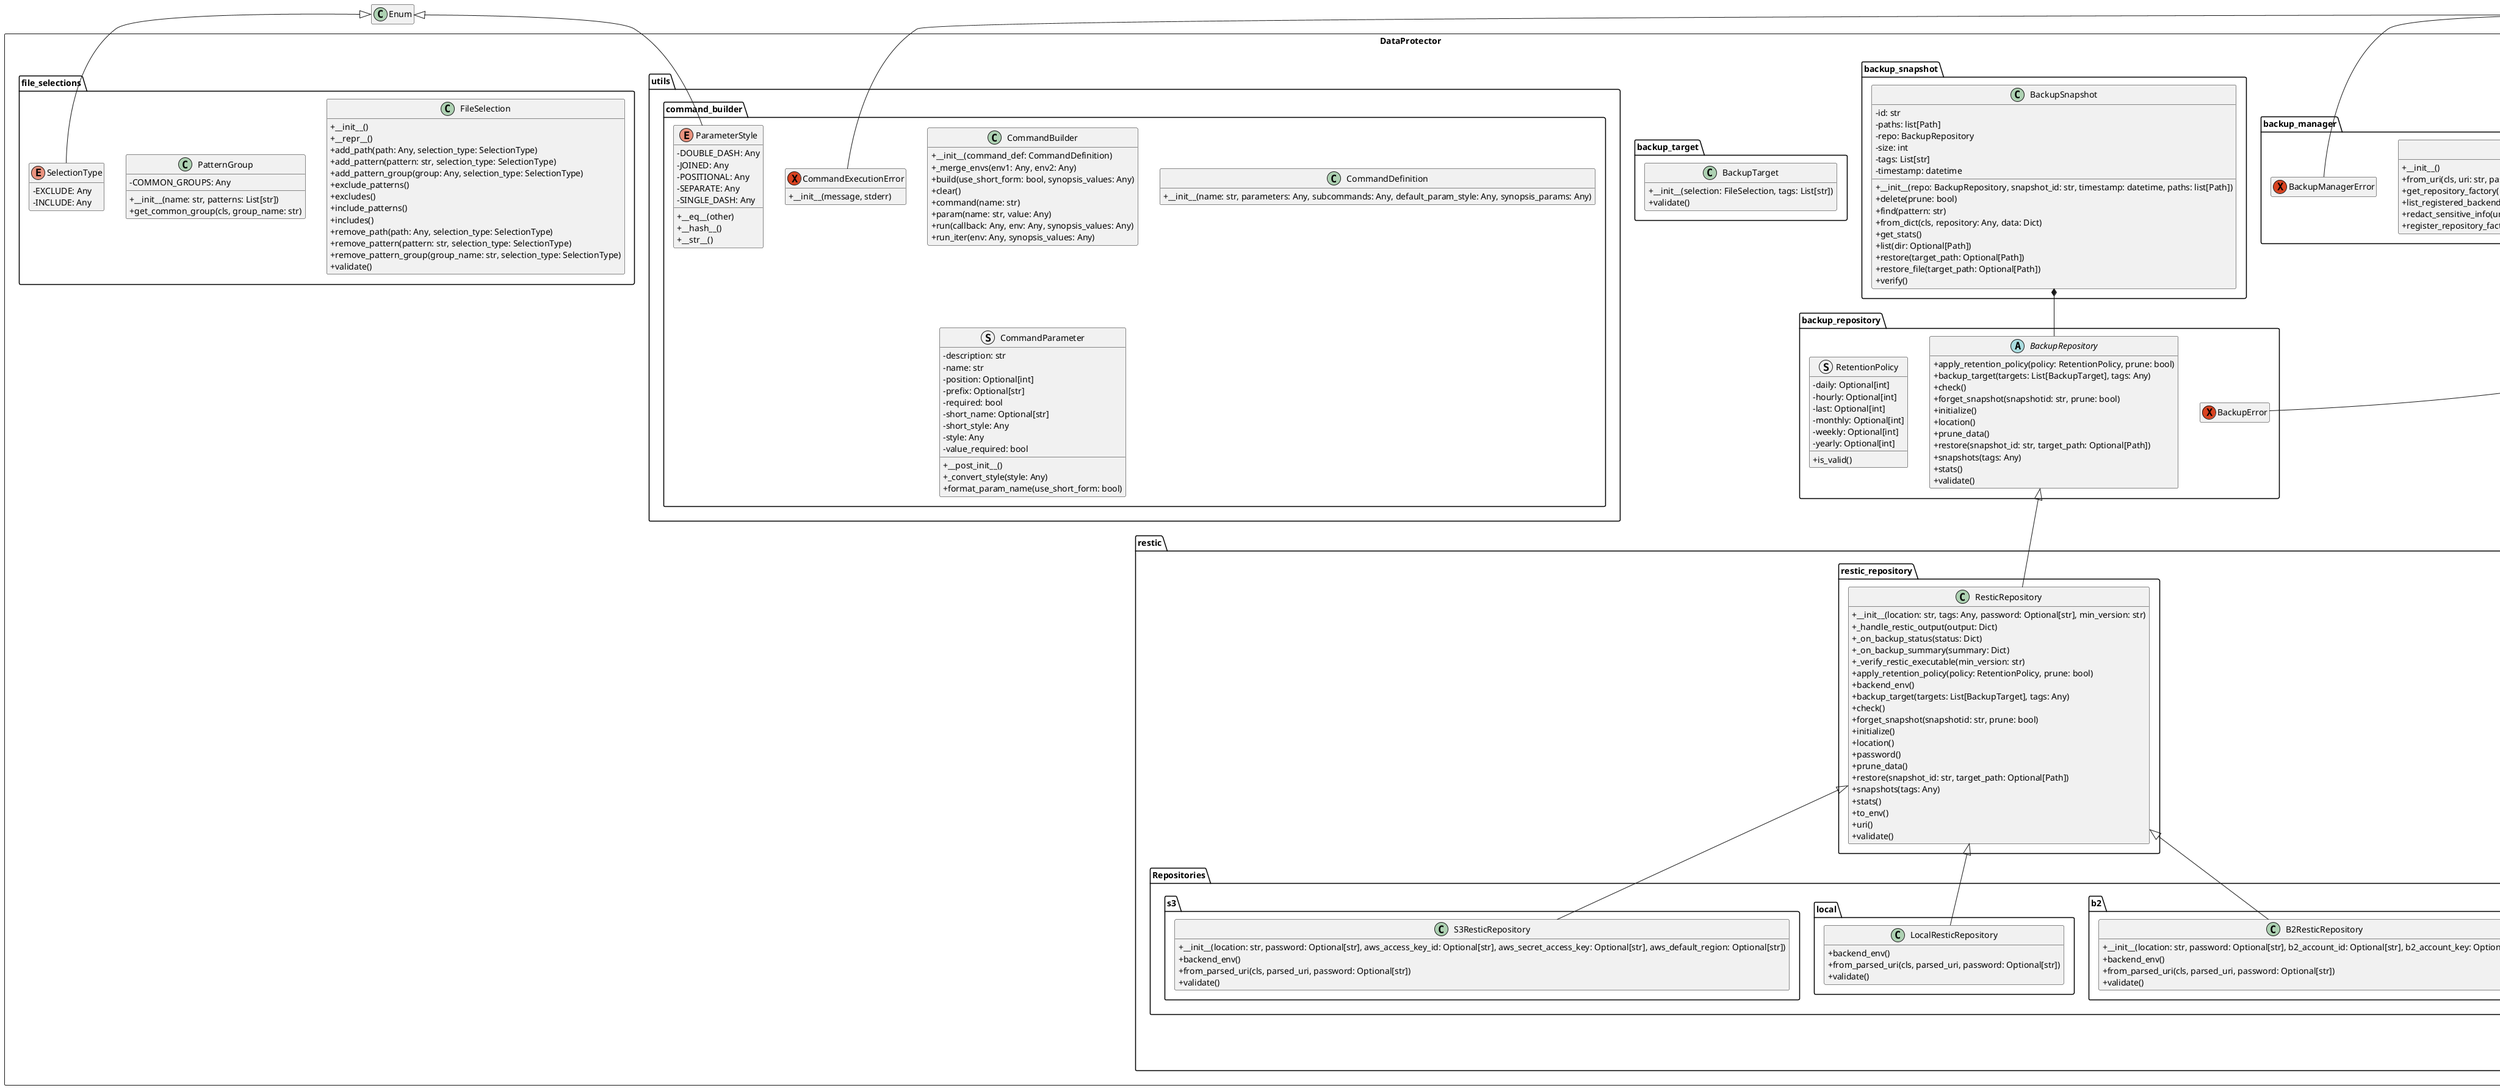 @startuml
' PlantUML style configuration
skinparam classAttributeIconSize 0
hide empty members

' Project classes

class Enum

class Exception

class DataProtector.backup_manager.BackupManager {
    + __init__()
    + from_uri(cls, uri: str, password: Optional[str])
    + get_repository_factory(name: str, repo_type: str)
    + list_registered_backends()
    + redact_sensitive_info(uri: str)
    + register_repository_factory(name: str, repo_type: str, repository_class: Type[BackupRepository])
}

exception DataProtector.backup_manager.BackupManagerError

exception DataProtector.backup_repository.BackupError

abstract class DataProtector.backup_repository.BackupRepository {
    + apply_retention_policy(policy: RetentionPolicy, prune: bool)
    + backup_target(targets: List[BackupTarget], tags: Any)
    + check()
    + forget_snapshot(snapshotid: str, prune: bool)
    + initialize()
    + location()
    + prune_data()
    + restore(snapshot_id: str, target_path: Optional[Path])
    + snapshots(tags: Any)
    + stats()
    + validate()
}

struct DataProtector.backup_repository.RetentionPolicy {
    - daily: Optional[int]
    - hourly: Optional[int]
    - last: Optional[int]
    - monthly: Optional[int]
    - weekly: Optional[int]
    - yearly: Optional[int]
    + is_valid()
}

class DataProtector.backup_snapshot.BackupSnapshot {
    - id: str
    - paths: list[Path]
    - repo: BackupRepository
    - size: int
    - tags: List[str]
    - timestamp: datetime
    + __init__(repo: BackupRepository, snapshot_id: str, timestamp: datetime, paths: list[Path])
    + delete(prune: bool)
    + find(pattern: str)
    + from_dict(cls, repository: Any, data: Dict)
    + get_stats()
    + list(dir: Optional[Path])
    + restore(target_path: Optional[Path])
    + restore_file(target_path: Optional[Path])
    + verify()
}

class DataProtector.backup_target.BackupTarget {
    + __init__(selection: FileSelection, tags: List[str])
    + validate()
}

class DataProtector.file_selections.FileSelection {
    + __init__()
    + __repr__()
    + add_path(path: Any, selection_type: SelectionType)
    + add_pattern(pattern: str, selection_type: SelectionType)
    + add_pattern_group(group: Any, selection_type: SelectionType)
    + exclude_patterns()
    + excludes()
    + include_patterns()
    + includes()
    + remove_path(path: Any, selection_type: SelectionType)
    + remove_pattern(pattern: str, selection_type: SelectionType)
    + remove_pattern_group(group_name: str, selection_type: SelectionType)
    + validate()
}

class DataProtector.file_selections.PatternGroup {
    - COMMON_GROUPS: Any
    + __init__(name: str, patterns: List[str])
    + get_common_group(cls, group_name: str)
}

enum DataProtector.file_selections.SelectionType {
    - EXCLUDE: Any
    - INCLUDE: Any
}

class DataProtector.restic.Repositories.b2.B2ResticRepository {
    + __init__(location: str, password: Optional[str], b2_account_id: Optional[str], b2_account_key: Optional[str])
    + backend_env()
    + from_parsed_uri(cls, parsed_uri, password: Optional[str])
    + validate()
}

class DataProtector.restic.Repositories.local.LocalResticRepository {
    + backend_env()
    + from_parsed_uri(cls, parsed_uri, password: Optional[str])
    + validate()
}

class DataProtector.restic.Repositories.s3.S3ResticRepository {
    + __init__(location: str, password: Optional[str], aws_access_key_id: Optional[str], aws_secret_access_key: Optional[str], aws_default_region: Optional[str])
    + backend_env()
    + from_parsed_uri(cls, parsed_uri, password: Optional[str])
    + validate()
}

exception DataProtector.restic.errors.RepositoryError

exception DataProtector.restic.errors.ResticError

exception DataProtector.restic.errors.ResticVersionError

exception DataProtector.restic.errors.UnsupportedSchemeError

class DataProtector.restic.restic_repository.ResticRepository {
    + __init__(location: str, tags: Any, password: Optional[str], min_version: str)
    + _handle_restic_output(output: Dict)
    + _on_backup_status(status: Dict)
    + _on_backup_summary(summary: Dict)
    + _verify_restic_executable(min_version: str)
    + apply_retention_policy(policy: RetentionPolicy, prune: bool)
    + backend_env()
    + backup_target(targets: List[BackupTarget], tags: Any)
    + check()
    + forget_snapshot(snapshotid: str, prune: bool)
    + initialize()
    + location()
    + password()
    + prune_data()
    + restore(snapshot_id: str, target_path: Optional[Path])
    + snapshots(tags: Any)
    + stats()
    + to_env()
    + uri()
    + validate()
}

class DataProtector.utils.command_builder.CommandBuilder {
    + __init__(command_def: CommandDefinition)
    + _merge_envs(env1: Any, env2: Any)
    + build(use_short_form: bool, synopsis_values: Any)
    + clear()
    + command(name: str)
    + param(name: str, value: Any)
    + run(callback: Any, env: Any, synopsis_values: Any)
    + run_iter(env: Any, synopsis_values: Any)
}

class DataProtector.utils.command_builder.CommandDefinition {
    + __init__(name: str, parameters: Any, subcommands: Any, default_param_style: Any, synopsis_params: Any)
}

exception DataProtector.utils.command_builder.CommandExecutionError {
    + __init__(message, stderr)
}

struct DataProtector.utils.command_builder.CommandParameter {
    - description: str
    - name: str
    - position: Optional[int]
    - prefix: Optional[str]
    - required: bool
    - short_name: Optional[str]
    - short_style: Any
    - style: Any
    - value_required: bool
    + __post_init__()
    + _convert_style(style: Any)
    + format_param_name(use_short_form: bool)
}

enum DataProtector.utils.command_builder.ParameterStyle {
    - DOUBLE_DASH: Any
    - JOINED: Any
    - POSITIONAL: Any
    - SEPARATE: Any
    - SINGLE_DASH: Any
    + __eq__(other)
    + __hash__()
    + __str__()
}


' Relationships

' Extensions (inheritance)
DataProtector.backup_repository.BackupRepository <|-- DataProtector.restic.restic_repository.ResticRepository
DataProtector.restic.errors.RepositoryError <|-- DataProtector.restic.errors.UnsupportedSchemeError
DataProtector.restic.errors.ResticError <|-- DataProtector.restic.errors.RepositoryError
DataProtector.restic.errors.ResticError <|-- DataProtector.restic.errors.ResticVersionError
DataProtector.restic.restic_repository.ResticRepository <|-- DataProtector.restic.Repositories.b2.B2ResticRepository
DataProtector.restic.restic_repository.ResticRepository <|-- DataProtector.restic.Repositories.local.LocalResticRepository
DataProtector.restic.restic_repository.ResticRepository <|-- DataProtector.restic.Repositories.s3.S3ResticRepository
Enum <|-- DataProtector.file_selections.SelectionType
Enum <|-- DataProtector.utils.command_builder.ParameterStyle
Exception <|-- DataProtector.backup_manager.BackupManagerError
Exception <|-- DataProtector.backup_repository.BackupError
Exception <|-- DataProtector.restic.errors.ResticError
Exception <|-- DataProtector.utils.command_builder.CommandExecutionError

' Compositions
DataProtector.backup_snapshot.BackupSnapshot *-- DataProtector.backup_repository.BackupRepository

' Packages
package DataProtector <<Rectangle>> 
{
}


@enduml